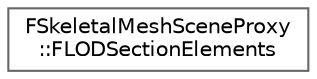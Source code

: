 digraph "Graphical Class Hierarchy"
{
 // INTERACTIVE_SVG=YES
 // LATEX_PDF_SIZE
  bgcolor="transparent";
  edge [fontname=Helvetica,fontsize=10,labelfontname=Helvetica,labelfontsize=10];
  node [fontname=Helvetica,fontsize=10,shape=box,height=0.2,width=0.4];
  rankdir="LR";
  Node0 [id="Node000000",label="FSkeletalMeshSceneProxy\l::FLODSectionElements",height=0.2,width=0.4,color="grey40", fillcolor="white", style="filled",URL="$dc/ddb/structFSkeletalMeshSceneProxy_1_1FLODSectionElements.html",tooltip="Section elements for a particular LOD."];
}
